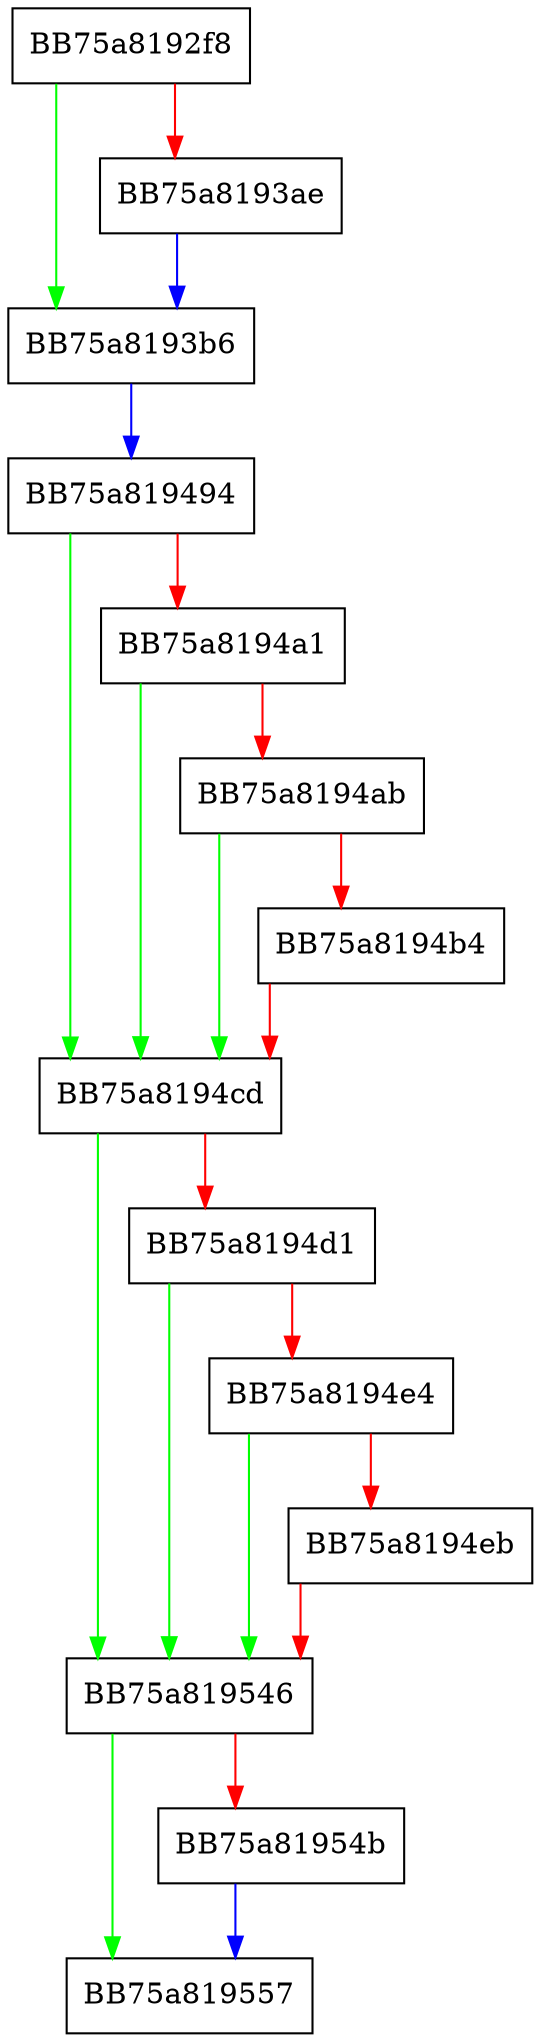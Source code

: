 digraph HandleProcessInfo {
  node [shape="box"];
  graph [splines=ortho];
  BB75a8192f8 -> BB75a8193b6 [color="green"];
  BB75a8192f8 -> BB75a8193ae [color="red"];
  BB75a8193ae -> BB75a8193b6 [color="blue"];
  BB75a8193b6 -> BB75a819494 [color="blue"];
  BB75a819494 -> BB75a8194cd [color="green"];
  BB75a819494 -> BB75a8194a1 [color="red"];
  BB75a8194a1 -> BB75a8194cd [color="green"];
  BB75a8194a1 -> BB75a8194ab [color="red"];
  BB75a8194ab -> BB75a8194cd [color="green"];
  BB75a8194ab -> BB75a8194b4 [color="red"];
  BB75a8194b4 -> BB75a8194cd [color="red"];
  BB75a8194cd -> BB75a819546 [color="green"];
  BB75a8194cd -> BB75a8194d1 [color="red"];
  BB75a8194d1 -> BB75a819546 [color="green"];
  BB75a8194d1 -> BB75a8194e4 [color="red"];
  BB75a8194e4 -> BB75a819546 [color="green"];
  BB75a8194e4 -> BB75a8194eb [color="red"];
  BB75a8194eb -> BB75a819546 [color="red"];
  BB75a819546 -> BB75a819557 [color="green"];
  BB75a819546 -> BB75a81954b [color="red"];
  BB75a81954b -> BB75a819557 [color="blue"];
}